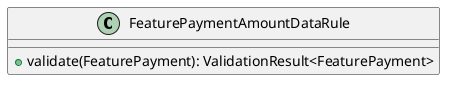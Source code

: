 @startuml

    class FeaturePaymentAmountDataRule [[FeaturePaymentAmountDataRule.html]] {
        +validate(FeaturePayment): ValidationResult<FeaturePayment>
    }

@enduml
